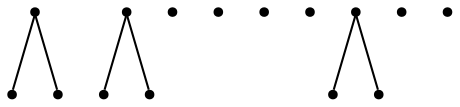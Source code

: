 graph {
  node [shape=point,comment="{\"directed\":false,\"doi\":\"10.1007/978-3-319-73915-1_41\",\"figure\":\"3 (2)\"}"]

  v0 [pos="1450.8780090587968,449.1086206298884"]
  v1 [pos="1342.6940166146705,340.9302780114466"]
  v2 [pos="1342.6940166146705,557.2912872077401"]
  v3 [pos="1054.2054632157501,340.9302780114466"]
  v4 [pos="1054.2054632157501,557.2912872077401"]
  v5 [pos="946.0215343600414,449.1086206298884"]
  v6 [pos="1270.5731778532274,340.9302780114466"]
  v7 [pos="1270.5731778532272,557.2912872077401"]
  v8 [pos="1207.4631994100828,358.95788219324106"]
  v9 [pos="1207.463199410083,539.2636830259457"]
  v10 [pos="1198.4492868477341,449.1086206298884"]
  v11 [pos="1189.4352471085504,395.02173847564916"]
  v12 [pos="1189.4352471085501,503.200081094091"]
  v13 [pos="1126.3283844978732,340.9302780114466"]
  v14 [pos="1126.328384497873,557.2912872077401"]

  v0 -- v1 [id="-14",pos="1450.8780090587968,449.1086206298884 1423.831025327291,395.017350928601 1410.3080580659841,367.9758492744519 1396.785090804677,349.94401651470537 1383.261996366535,331.912215548778 1369.743225940796,322.8984134578808 1342.6940166146705,340.9302780114466"]
  v0 -- v2 [id="-15",pos="1450.8780090587968,449.1086206298884 1423.831025327291,503.200081094091 1410.3080580659841,530.245747738554 1396.785090804677,548.2775487044813 1383.261996366535,566.309381464228 1369.743225940796,575.3232153489442 1342.6940166146705,557.2912872077401"]
  v10 -- v12 [id="-23",pos="1198.4492868477341,449.1086206298884 1189.4352471085501,503.200081094091 1189.4352471085501,503.200081094091 1189.4352471085501,503.200081094091"]
  v10 -- v11 [id="-24",pos="1198.4492868477341,449.1086206298884 1189.4352471085504,395.02173847564916 1189.4352471085504,395.02173847564916 1189.4352471085504,395.02173847564916"]
  v5 -- v4 [id="-52",pos="946.0215343600414,449.1086206298884 973.0632879441916,503.19594789759634 986.5904520410667,530.24158274824 1000.1092860552232,548.2733837141675 1013.6364501520982,566.305216473914 1027.1594174134052,575.3190503586304 1054.2054632157501,557.2912872077401"]
  v5 -- v3 [id="-53",pos="946.0215343600414,449.1086206298884 973.0632879441916,395.02148412509564 986.5904520410667,367.97998247094665 1000.1092860552232,349.9481497112 1013.6364501520982,331.91634874527267 1027.1594174134052,322.90254665437556 1054.2054632157501,340.9302780114466"]
}